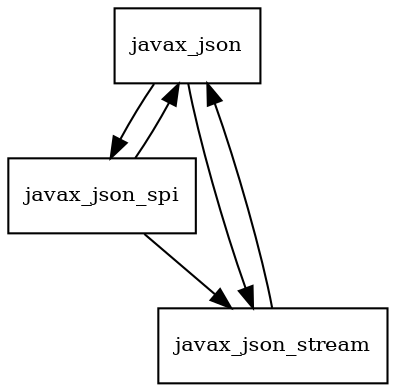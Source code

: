 digraph geronimo_json_1_0_spec_1_0_alpha_1_package_dependencies {
  node [shape = box, fontsize=10.0];
  javax_json -> javax_json_spi;
  javax_json -> javax_json_stream;
  javax_json_spi -> javax_json;
  javax_json_spi -> javax_json_stream;
  javax_json_stream -> javax_json;
}
